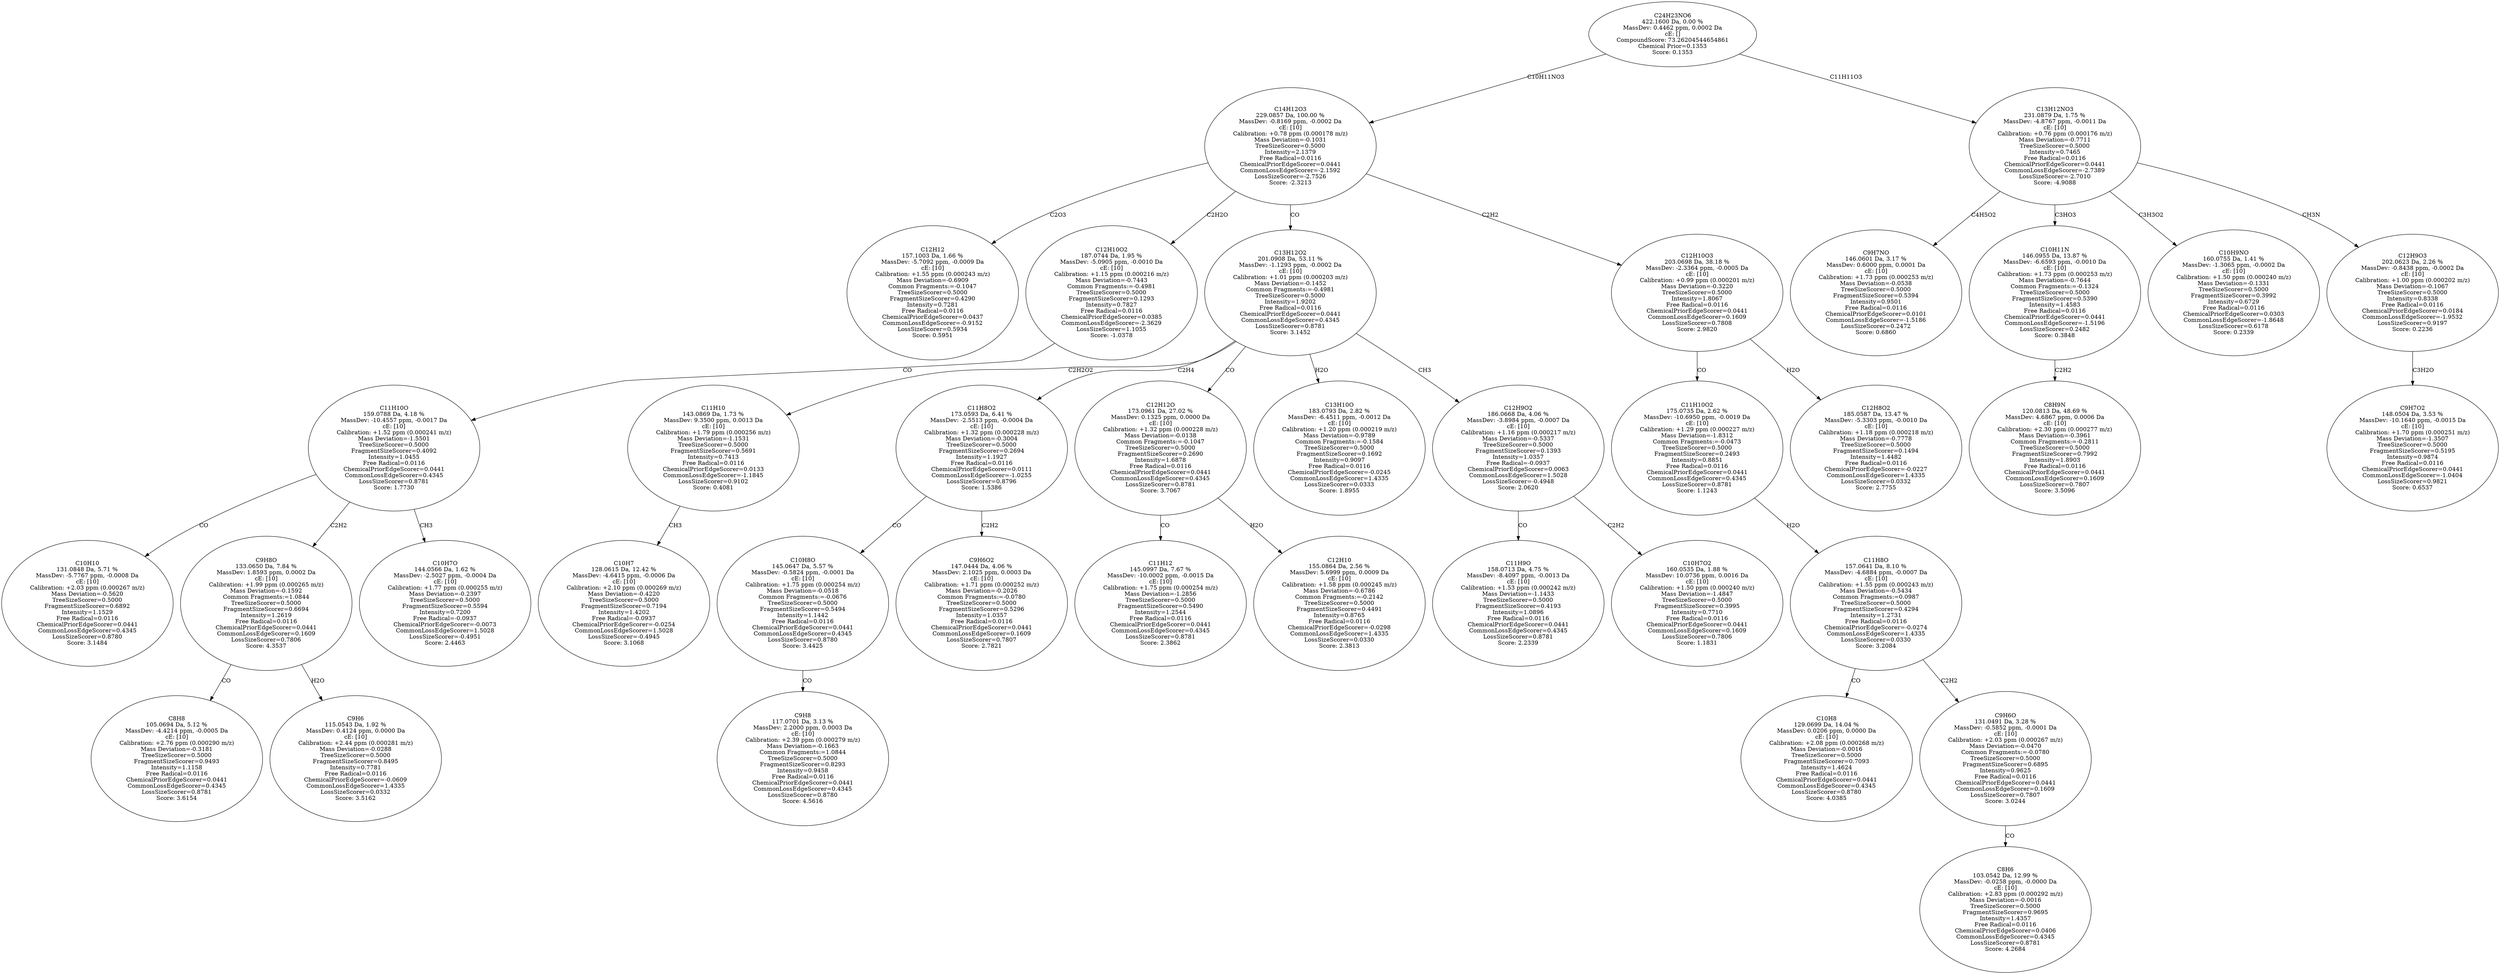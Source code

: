 strict digraph {
v1 [label="C12H12\n157.1003 Da, 1.66 %\nMassDev: -5.7092 ppm, -0.0009 Da\ncE: [10]\nCalibration: +1.55 ppm (0.000243 m/z)\nMass Deviation=-0.6909\nCommon Fragments:=-0.1047\nTreeSizeScorer=0.5000\nFragmentSizeScorer=0.4290\nIntensity=0.7281\nFree Radical=0.0116\nChemicalPriorEdgeScorer=0.0437\nCommonLossEdgeScorer=-0.9152\nLossSizeScorer=0.5934\nScore: 0.5951"];
v2 [label="C10H10\n131.0848 Da, 5.71 %\nMassDev: -5.7767 ppm, -0.0008 Da\ncE: [10]\nCalibration: +2.03 ppm (0.000267 m/z)\nMass Deviation=-0.5620\nTreeSizeScorer=0.5000\nFragmentSizeScorer=0.6892\nIntensity=1.1529\nFree Radical=0.0116\nChemicalPriorEdgeScorer=0.0441\nCommonLossEdgeScorer=0.4345\nLossSizeScorer=0.8780\nScore: 3.1484"];
v3 [label="C8H8\n105.0694 Da, 5.12 %\nMassDev: -4.4214 ppm, -0.0005 Da\ncE: [10]\nCalibration: +2.76 ppm (0.000290 m/z)\nMass Deviation=-0.3181\nTreeSizeScorer=0.5000\nFragmentSizeScorer=0.9493\nIntensity=1.1158\nFree Radical=0.0116\nChemicalPriorEdgeScorer=0.0441\nCommonLossEdgeScorer=0.4345\nLossSizeScorer=0.8781\nScore: 3.6154"];
v4 [label="C9H6\n115.0543 Da, 1.92 %\nMassDev: 0.4124 ppm, 0.0000 Da\ncE: [10]\nCalibration: +2.44 ppm (0.000281 m/z)\nMass Deviation=-0.0288\nTreeSizeScorer=0.5000\nFragmentSizeScorer=0.8495\nIntensity=0.7781\nFree Radical=0.0116\nChemicalPriorEdgeScorer=-0.0609\nCommonLossEdgeScorer=1.4335\nLossSizeScorer=0.0332\nScore: 3.5162"];
v5 [label="C9H8O\n133.0650 Da, 7.84 %\nMassDev: 1.8593 ppm, 0.0002 Da\ncE: [10]\nCalibration: +1.99 ppm (0.000265 m/z)\nMass Deviation=-0.1592\nCommon Fragments:=1.0844\nTreeSizeScorer=0.5000\nFragmentSizeScorer=0.6694\nIntensity=1.2619\nFree Radical=0.0116\nChemicalPriorEdgeScorer=0.0441\nCommonLossEdgeScorer=0.1609\nLossSizeScorer=0.7806\nScore: 4.3537"];
v6 [label="C10H7O\n144.0566 Da, 1.62 %\nMassDev: -2.5027 ppm, -0.0004 Da\ncE: [10]\nCalibration: +1.77 ppm (0.000255 m/z)\nMass Deviation=-0.2397\nTreeSizeScorer=0.5000\nFragmentSizeScorer=0.5594\nIntensity=0.7200\nFree Radical=-0.0937\nChemicalPriorEdgeScorer=-0.0073\nCommonLossEdgeScorer=1.5028\nLossSizeScorer=-0.4951\nScore: 2.4463"];
v7 [label="C11H10O\n159.0788 Da, 4.18 %\nMassDev: -10.4557 ppm, -0.0017 Da\ncE: [10]\nCalibration: +1.52 ppm (0.000241 m/z)\nMass Deviation=-1.5501\nTreeSizeScorer=0.5000\nFragmentSizeScorer=0.4092\nIntensity=1.0455\nFree Radical=0.0116\nChemicalPriorEdgeScorer=0.0441\nCommonLossEdgeScorer=0.4345\nLossSizeScorer=0.8781\nScore: 1.7730"];
v8 [label="C12H10O2\n187.0744 Da, 1.95 %\nMassDev: -5.0905 ppm, -0.0010 Da\ncE: [10]\nCalibration: +1.15 ppm (0.000216 m/z)\nMass Deviation=-0.7443\nCommon Fragments:=-0.4981\nTreeSizeScorer=0.5000\nFragmentSizeScorer=0.1293\nIntensity=0.7827\nFree Radical=0.0116\nChemicalPriorEdgeScorer=0.0385\nCommonLossEdgeScorer=-2.3629\nLossSizeScorer=1.1055\nScore: -1.0378"];
v9 [label="C10H7\n128.0615 Da, 12.42 %\nMassDev: -4.6415 ppm, -0.0006 Da\ncE: [10]\nCalibration: +2.10 ppm (0.000269 m/z)\nMass Deviation=-0.4220\nTreeSizeScorer=0.5000\nFragmentSizeScorer=0.7194\nIntensity=1.4202\nFree Radical=-0.0937\nChemicalPriorEdgeScorer=-0.0254\nCommonLossEdgeScorer=1.5028\nLossSizeScorer=-0.4945\nScore: 3.1068"];
v10 [label="C11H10\n143.0869 Da, 1.73 %\nMassDev: 9.3500 ppm, 0.0013 Da\ncE: [10]\nCalibration: +1.79 ppm (0.000256 m/z)\nMass Deviation=-1.1531\nTreeSizeScorer=0.5000\nFragmentSizeScorer=0.5691\nIntensity=0.7413\nFree Radical=0.0116\nChemicalPriorEdgeScorer=0.0133\nCommonLossEdgeScorer=-1.1845\nLossSizeScorer=0.9102\nScore: 0.4081"];
v11 [label="C9H8\n117.0701 Da, 3.13 %\nMassDev: 2.2000 ppm, 0.0003 Da\ncE: [10]\nCalibration: +2.39 ppm (0.000279 m/z)\nMass Deviation=-0.1663\nCommon Fragments:=1.0844\nTreeSizeScorer=0.5000\nFragmentSizeScorer=0.8293\nIntensity=0.9458\nFree Radical=0.0116\nChemicalPriorEdgeScorer=0.0441\nCommonLossEdgeScorer=0.4345\nLossSizeScorer=0.8780\nScore: 4.5616"];
v12 [label="C10H8O\n145.0647 Da, 5.57 %\nMassDev: -0.5824 ppm, -0.0001 Da\ncE: [10]\nCalibration: +1.75 ppm (0.000254 m/z)\nMass Deviation=-0.0518\nCommon Fragments:=-0.0676\nTreeSizeScorer=0.5000\nFragmentSizeScorer=0.5494\nIntensity=1.1442\nFree Radical=0.0116\nChemicalPriorEdgeScorer=0.0441\nCommonLossEdgeScorer=0.4345\nLossSizeScorer=0.8780\nScore: 3.4425"];
v13 [label="C9H6O2\n147.0444 Da, 4.06 %\nMassDev: 2.1025 ppm, 0.0003 Da\ncE: [10]\nCalibration: +1.71 ppm (0.000252 m/z)\nMass Deviation=-0.2026\nCommon Fragments:=-0.0780\nTreeSizeScorer=0.5000\nFragmentSizeScorer=0.5296\nIntensity=1.0357\nFree Radical=0.0116\nChemicalPriorEdgeScorer=0.0441\nCommonLossEdgeScorer=0.1609\nLossSizeScorer=0.7807\nScore: 2.7821"];
v14 [label="C11H8O2\n173.0593 Da, 6.41 %\nMassDev: -2.5513 ppm, -0.0004 Da\ncE: [10]\nCalibration: +1.32 ppm (0.000228 m/z)\nMass Deviation=-0.3004\nTreeSizeScorer=0.5000\nFragmentSizeScorer=0.2694\nIntensity=1.1927\nFree Radical=0.0116\nChemicalPriorEdgeScorer=0.0111\nCommonLossEdgeScorer=-1.0255\nLossSizeScorer=0.8796\nScore: 1.5386"];
v15 [label="C11H12\n145.0997 Da, 7.67 %\nMassDev: -10.0002 ppm, -0.0015 Da\ncE: [10]\nCalibration: +1.75 ppm (0.000254 m/z)\nMass Deviation=-1.2856\nTreeSizeScorer=0.5000\nFragmentSizeScorer=0.5490\nIntensity=1.2544\nFree Radical=0.0116\nChemicalPriorEdgeScorer=0.0441\nCommonLossEdgeScorer=0.4345\nLossSizeScorer=0.8781\nScore: 2.3862"];
v16 [label="C12H10\n155.0864 Da, 2.56 %\nMassDev: 5.6999 ppm, 0.0009 Da\ncE: [10]\nCalibration: +1.58 ppm (0.000245 m/z)\nMass Deviation=-0.6786\nCommon Fragments:=-0.2142\nTreeSizeScorer=0.5000\nFragmentSizeScorer=0.4491\nIntensity=0.8765\nFree Radical=0.0116\nChemicalPriorEdgeScorer=-0.0298\nCommonLossEdgeScorer=1.4335\nLossSizeScorer=0.0330\nScore: 2.3813"];
v17 [label="C12H12O\n173.0961 Da, 27.02 %\nMassDev: 0.1325 ppm, 0.0000 Da\ncE: [10]\nCalibration: +1.32 ppm (0.000228 m/z)\nMass Deviation=-0.0138\nCommon Fragments:=-0.1047\nTreeSizeScorer=0.5000\nFragmentSizeScorer=0.2690\nIntensity=1.6878\nFree Radical=0.0116\nChemicalPriorEdgeScorer=0.0441\nCommonLossEdgeScorer=0.4345\nLossSizeScorer=0.8781\nScore: 3.7067"];
v18 [label="C13H10O\n183.0793 Da, 2.82 %\nMassDev: -6.4511 ppm, -0.0012 Da\ncE: [10]\nCalibration: +1.20 ppm (0.000219 m/z)\nMass Deviation=-0.9789\nCommon Fragments:=-0.1584\nTreeSizeScorer=0.5000\nFragmentSizeScorer=0.1692\nIntensity=0.9097\nFree Radical=0.0116\nChemicalPriorEdgeScorer=-0.0245\nCommonLossEdgeScorer=1.4335\nLossSizeScorer=0.0333\nScore: 1.8955"];
v19 [label="C11H9O\n158.0713 Da, 4.75 %\nMassDev: -8.4097 ppm, -0.0013 Da\ncE: [10]\nCalibration: +1.53 ppm (0.000242 m/z)\nMass Deviation=-1.1433\nTreeSizeScorer=0.5000\nFragmentSizeScorer=0.4193\nIntensity=1.0896\nFree Radical=0.0116\nChemicalPriorEdgeScorer=0.0441\nCommonLossEdgeScorer=0.4345\nLossSizeScorer=0.8781\nScore: 2.2339"];
v20 [label="C10H7O2\n160.0535 Da, 1.88 %\nMassDev: 10.0736 ppm, 0.0016 Da\ncE: [10]\nCalibration: +1.50 ppm (0.000240 m/z)\nMass Deviation=-1.4847\nTreeSizeScorer=0.5000\nFragmentSizeScorer=0.3995\nIntensity=0.7710\nFree Radical=0.0116\nChemicalPriorEdgeScorer=0.0441\nCommonLossEdgeScorer=0.1609\nLossSizeScorer=0.7806\nScore: 1.1831"];
v21 [label="C12H9O2\n186.0668 Da, 4.06 %\nMassDev: -3.8984 ppm, -0.0007 Da\ncE: [10]\nCalibration: +1.16 ppm (0.000217 m/z)\nMass Deviation=-0.5337\nTreeSizeScorer=0.5000\nFragmentSizeScorer=0.1393\nIntensity=1.0357\nFree Radical=-0.0937\nChemicalPriorEdgeScorer=0.0063\nCommonLossEdgeScorer=1.5028\nLossSizeScorer=-0.4948\nScore: 2.0620"];
v22 [label="C13H12O2\n201.0908 Da, 53.11 %\nMassDev: -1.1293 ppm, -0.0002 Da\ncE: [10]\nCalibration: +1.01 ppm (0.000203 m/z)\nMass Deviation=-0.1452\nCommon Fragments:=-0.4981\nTreeSizeScorer=0.5000\nIntensity=1.9202\nFree Radical=0.0116\nChemicalPriorEdgeScorer=0.0441\nCommonLossEdgeScorer=0.4345\nLossSizeScorer=0.8781\nScore: 3.1452"];
v23 [label="C10H8\n129.0699 Da, 14.04 %\nMassDev: 0.0206 ppm, 0.0000 Da\ncE: [10]\nCalibration: +2.08 ppm (0.000268 m/z)\nMass Deviation=-0.0016\nTreeSizeScorer=0.5000\nFragmentSizeScorer=0.7093\nIntensity=1.4624\nFree Radical=0.0116\nChemicalPriorEdgeScorer=0.0441\nCommonLossEdgeScorer=0.4345\nLossSizeScorer=0.8780\nScore: 4.0385"];
v24 [label="C8H6\n103.0542 Da, 12.99 %\nMassDev: -0.0258 ppm, -0.0000 Da\ncE: [10]\nCalibration: +2.83 ppm (0.000292 m/z)\nMass Deviation=-0.0016\nTreeSizeScorer=0.5000\nFragmentSizeScorer=0.9695\nIntensity=1.4357\nFree Radical=0.0116\nChemicalPriorEdgeScorer=0.0406\nCommonLossEdgeScorer=0.4345\nLossSizeScorer=0.8781\nScore: 4.2684"];
v25 [label="C9H6O\n131.0491 Da, 3.28 %\nMassDev: -0.5852 ppm, -0.0001 Da\ncE: [10]\nCalibration: +2.03 ppm (0.000267 m/z)\nMass Deviation=-0.0470\nCommon Fragments:=-0.0780\nTreeSizeScorer=0.5000\nFragmentSizeScorer=0.6895\nIntensity=0.9625\nFree Radical=0.0116\nChemicalPriorEdgeScorer=0.0441\nCommonLossEdgeScorer=0.1609\nLossSizeScorer=0.7807\nScore: 3.0244"];
v26 [label="C11H8O\n157.0641 Da, 8.10 %\nMassDev: -4.6884 ppm, -0.0007 Da\ncE: [10]\nCalibration: +1.55 ppm (0.000243 m/z)\nMass Deviation=-0.5434\nCommon Fragments:=0.0987\nTreeSizeScorer=0.5000\nFragmentSizeScorer=0.4294\nIntensity=1.2731\nFree Radical=0.0116\nChemicalPriorEdgeScorer=-0.0274\nCommonLossEdgeScorer=1.4335\nLossSizeScorer=0.0330\nScore: 3.2084"];
v27 [label="C11H10O2\n175.0735 Da, 2.62 %\nMassDev: -10.6950 ppm, -0.0019 Da\ncE: [10]\nCalibration: +1.29 ppm (0.000227 m/z)\nMass Deviation=-1.8312\nCommon Fragments:=-0.0473\nTreeSizeScorer=0.5000\nFragmentSizeScorer=0.2493\nIntensity=0.8851\nFree Radical=0.0116\nChemicalPriorEdgeScorer=0.0441\nCommonLossEdgeScorer=0.4345\nLossSizeScorer=0.8781\nScore: 1.1243"];
v28 [label="C12H8O2\n185.0587 Da, 13.47 %\nMassDev: -5.3303 ppm, -0.0010 Da\ncE: [10]\nCalibration: +1.18 ppm (0.000218 m/z)\nMass Deviation=-0.7778\nTreeSizeScorer=0.5000\nFragmentSizeScorer=0.1494\nIntensity=1.4482\nFree Radical=0.0116\nChemicalPriorEdgeScorer=-0.0227\nCommonLossEdgeScorer=1.4335\nLossSizeScorer=0.0332\nScore: 2.7755"];
v29 [label="C12H10O3\n203.0698 Da, 38.18 %\nMassDev: -2.3364 ppm, -0.0005 Da\ncE: [10]\nCalibration: +0.99 ppm (0.000201 m/z)\nMass Deviation=-0.3220\nTreeSizeScorer=0.5000\nIntensity=1.8067\nFree Radical=0.0116\nChemicalPriorEdgeScorer=0.0441\nCommonLossEdgeScorer=0.1609\nLossSizeScorer=0.7808\nScore: 2.9820"];
v30 [label="C14H12O3\n229.0857 Da, 100.00 %\nMassDev: -0.8169 ppm, -0.0002 Da\ncE: [10]\nCalibration: +0.78 ppm (0.000178 m/z)\nMass Deviation=-0.1031\nTreeSizeScorer=0.5000\nIntensity=2.1379\nFree Radical=0.0116\nChemicalPriorEdgeScorer=0.0441\nCommonLossEdgeScorer=-2.1592\nLossSizeScorer=-2.7526\nScore: -2.3213"];
v31 [label="C9H7NO\n146.0601 Da, 3.17 %\nMassDev: 0.6000 ppm, 0.0001 Da\ncE: [10]\nCalibration: +1.73 ppm (0.000253 m/z)\nMass Deviation=-0.0538\nTreeSizeScorer=0.5000\nFragmentSizeScorer=0.5394\nIntensity=0.9501\nFree Radical=0.0116\nChemicalPriorEdgeScorer=0.0101\nCommonLossEdgeScorer=-1.5186\nLossSizeScorer=0.2472\nScore: 0.6860"];
v32 [label="C8H9N\n120.0813 Da, 48.69 %\nMassDev: 4.6867 ppm, 0.0006 Da\ncE: [10]\nCalibration: +2.30 ppm (0.000277 m/z)\nMass Deviation=-0.3961\nCommon Fragments:=-0.2811\nTreeSizeScorer=0.5000\nFragmentSizeScorer=0.7992\nIntensity=1.8903\nFree Radical=0.0116\nChemicalPriorEdgeScorer=0.0441\nCommonLossEdgeScorer=0.1609\nLossSizeScorer=0.7807\nScore: 3.5096"];
v33 [label="C10H11N\n146.0955 Da, 13.87 %\nMassDev: -6.6593 ppm, -0.0010 Da\ncE: [10]\nCalibration: +1.73 ppm (0.000253 m/z)\nMass Deviation=-0.7644\nCommon Fragments:=-0.1324\nTreeSizeScorer=0.5000\nFragmentSizeScorer=0.5390\nIntensity=1.4583\nFree Radical=0.0116\nChemicalPriorEdgeScorer=0.0441\nCommonLossEdgeScorer=-1.5196\nLossSizeScorer=0.2482\nScore: 0.3848"];
v34 [label="C10H9NO\n160.0755 Da, 1.41 %\nMassDev: -1.3065 ppm, -0.0002 Da\ncE: [10]\nCalibration: +1.50 ppm (0.000240 m/z)\nMass Deviation=-0.1331\nTreeSizeScorer=0.5000\nFragmentSizeScorer=0.3992\nIntensity=0.6729\nFree Radical=0.0116\nChemicalPriorEdgeScorer=0.0303\nCommonLossEdgeScorer=-1.8648\nLossSizeScorer=0.6178\nScore: 0.2339"];
v35 [label="C9H7O2\n148.0504 Da, 3.53 %\nMassDev: -10.1640 ppm, -0.0015 Da\ncE: [10]\nCalibration: +1.70 ppm (0.000251 m/z)\nMass Deviation=-1.3507\nTreeSizeScorer=0.5000\nFragmentSizeScorer=0.5195\nIntensity=0.9874\nFree Radical=0.0116\nChemicalPriorEdgeScorer=0.0441\nCommonLossEdgeScorer=-1.0404\nLossSizeScorer=0.9821\nScore: 0.6537"];
v36 [label="C12H9O3\n202.0623 Da, 2.26 %\nMassDev: -0.8438 ppm, -0.0002 Da\ncE: [10]\nCalibration: +1.00 ppm (0.000202 m/z)\nMass Deviation=-0.1067\nTreeSizeScorer=0.5000\nIntensity=0.8338\nFree Radical=0.0116\nChemicalPriorEdgeScorer=0.0184\nCommonLossEdgeScorer=-1.9532\nLossSizeScorer=0.9197\nScore: 0.2236"];
v37 [label="C13H12NO3\n231.0879 Da, 1.75 %\nMassDev: -4.8767 ppm, -0.0011 Da\ncE: [10]\nCalibration: +0.76 ppm (0.000176 m/z)\nMass Deviation=-0.7711\nTreeSizeScorer=0.5000\nIntensity=0.7465\nFree Radical=0.0116\nChemicalPriorEdgeScorer=0.0441\nCommonLossEdgeScorer=-2.7389\nLossSizeScorer=-2.7010\nScore: -4.9088"];
v38 [label="C24H23NO6\n422.1600 Da, 0.00 %\nMassDev: 0.4462 ppm, 0.0002 Da\ncE: []\nCompoundScore: 73.26204544654861\nChemical Prior=0.1353\nScore: 0.1353"];
v30 -> v1 [label="C2O3"];
v7 -> v2 [label="CO"];
v5 -> v3 [label="CO"];
v5 -> v4 [label="H2O"];
v7 -> v5 [label="C2H2"];
v7 -> v6 [label="CH3"];
v8 -> v7 [label="CO"];
v30 -> v8 [label="C2H2O"];
v10 -> v9 [label="CH3"];
v22 -> v10 [label="C2H2O2"];
v12 -> v11 [label="CO"];
v14 -> v12 [label="CO"];
v14 -> v13 [label="C2H2"];
v22 -> v14 [label="C2H4"];
v17 -> v15 [label="CO"];
v17 -> v16 [label="H2O"];
v22 -> v17 [label="CO"];
v22 -> v18 [label="H2O"];
v21 -> v19 [label="CO"];
v21 -> v20 [label="C2H2"];
v22 -> v21 [label="CH3"];
v30 -> v22 [label="CO"];
v26 -> v23 [label="CO"];
v25 -> v24 [label="CO"];
v26 -> v25 [label="C2H2"];
v27 -> v26 [label="H2O"];
v29 -> v27 [label="CO"];
v29 -> v28 [label="H2O"];
v30 -> v29 [label="C2H2"];
v38 -> v30 [label="C10H11NO3"];
v37 -> v31 [label="C4H5O2"];
v33 -> v32 [label="C2H2"];
v37 -> v33 [label="C3HO3"];
v37 -> v34 [label="C3H3O2"];
v36 -> v35 [label="C3H2O"];
v37 -> v36 [label="CH3N"];
v38 -> v37 [label="C11H11O3"];
}